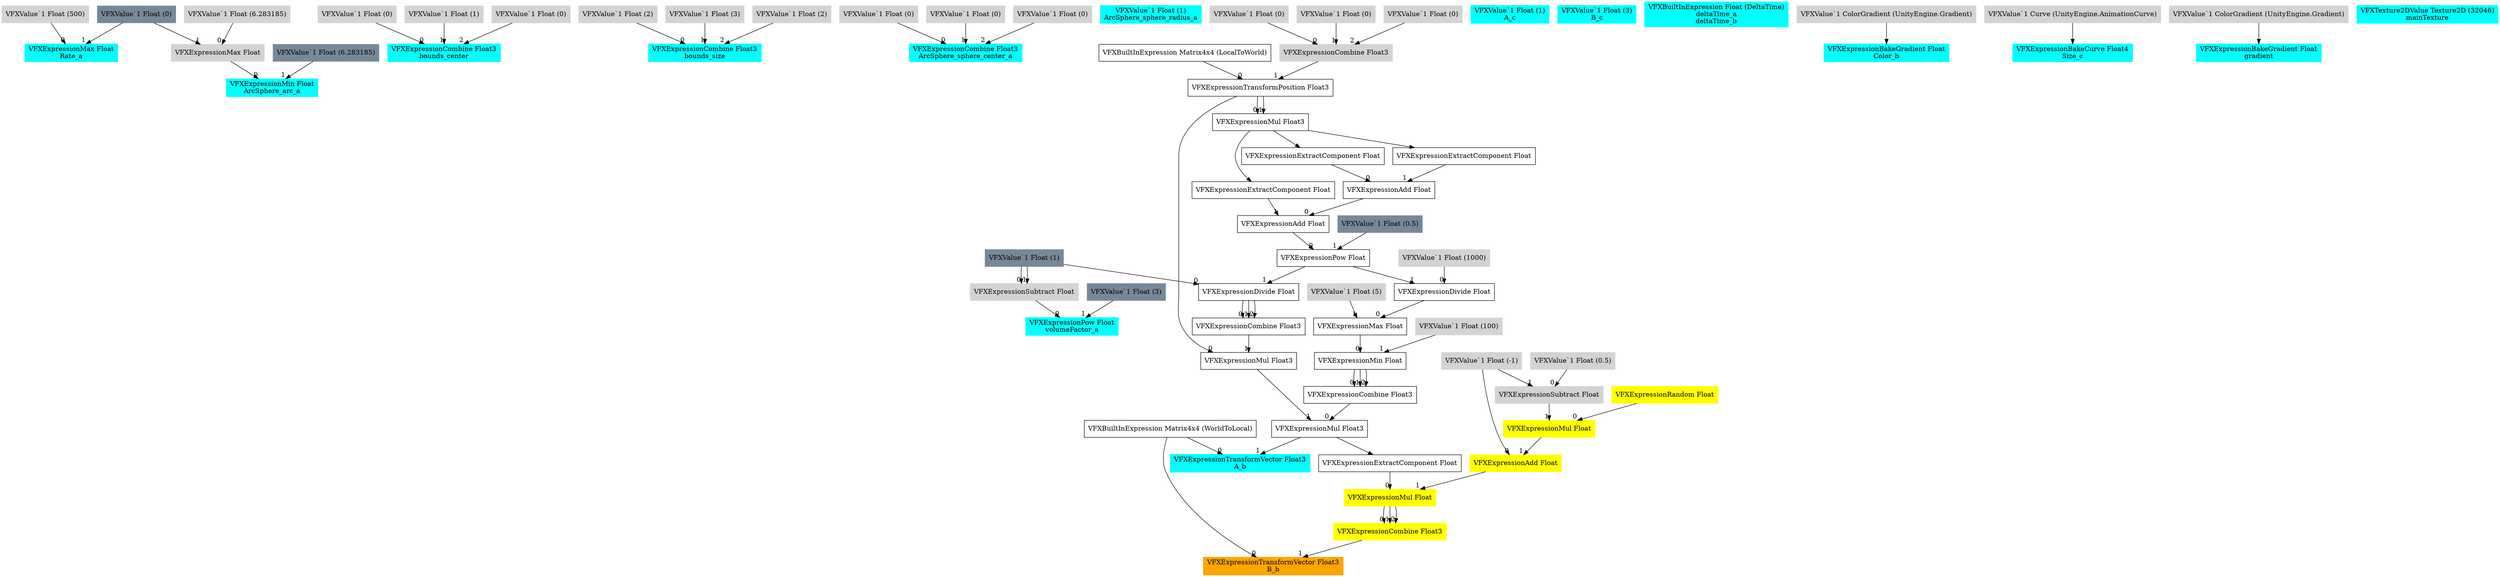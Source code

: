digraph G {
node0 [shape="box" color="cyan" style="filled" label="VFXExpressionMax Float
Rate_a"]
node1 [shape="box" color="lightgray" style="filled" label="VFXValue`1 Float (500)"]
node2 [shape="box" color="lightslategray" style="filled" label="VFXValue`1 Float (0)"]
node3 [shape="box" color="cyan" style="filled" label="VFXExpressionCombine Float3
bounds_center"]
node4 [shape="box" color="lightgray" style="filled" label="VFXValue`1 Float (0)"]
node5 [shape="box" color="lightgray" style="filled" label="VFXValue`1 Float (1)"]
node6 [shape="box" color="lightgray" style="filled" label="VFXValue`1 Float (0)"]
node7 [shape="box" color="cyan" style="filled" label="VFXExpressionCombine Float3
bounds_size"]
node8 [shape="box" color="lightgray" style="filled" label="VFXValue`1 Float (2)"]
node9 [shape="box" color="lightgray" style="filled" label="VFXValue`1 Float (3)"]
node10 [shape="box" color="lightgray" style="filled" label="VFXValue`1 Float (2)"]
node11 [shape="box" color="cyan" style="filled" label="VFXExpressionCombine Float3
ArcSphere_sphere_center_a"]
node12 [shape="box" color="lightgray" style="filled" label="VFXValue`1 Float (0)"]
node13 [shape="box" color="lightgray" style="filled" label="VFXValue`1 Float (0)"]
node14 [shape="box" color="lightgray" style="filled" label="VFXValue`1 Float (0)"]
node15 [shape="box" color="cyan" style="filled" label="VFXValue`1 Float (1)
ArcSphere_sphere_radius_a"]
node16 [shape="box" color="cyan" style="filled" label="VFXExpressionMin Float
ArcSphere_arc_a"]
node17 [shape="box" color="lightgray" style="filled" label="VFXExpressionMax Float"]
node18 [shape="box" color="lightgray" style="filled" label="VFXValue`1 Float (6.283185)"]
node19 [shape="box" color="lightslategray" style="filled" label="VFXValue`1 Float (6.283185)"]
node20 [shape="box" color="cyan" style="filled" label="VFXExpressionPow Float
volumeFactor_a"]
node21 [shape="box" color="lightgray" style="filled" label="VFXExpressionSubtract Float"]
node22 [shape="box" color="lightslategray" style="filled" label="VFXValue`1 Float (1)"]
node23 [shape="box" color="lightslategray" style="filled" label="VFXValue`1 Float (3)"]
node24 [shape="box" color="cyan" style="filled" label="VFXExpressionTransformVector Float3
A_b"]
node25 [shape="box" label="VFXBuiltInExpression Matrix4x4 (WorldToLocal)"]
node26 [shape="box" label="VFXExpressionMul Float3"]
node27 [shape="box" label="VFXExpressionCombine Float3"]
node28 [shape="box" label="VFXExpressionMin Float"]
node29 [shape="box" label="VFXExpressionMax Float"]
node30 [shape="box" label="VFXExpressionDivide Float"]
node31 [shape="box" color="lightgray" style="filled" label="VFXValue`1 Float (1000)"]
node32 [shape="box" label="VFXExpressionPow Float"]
node33 [shape="box" label="VFXExpressionAdd Float"]
node34 [shape="box" label="VFXExpressionAdd Float"]
node35 [shape="box" label="VFXExpressionExtractComponent Float"]
node36 [shape="box" label="VFXExpressionMul Float3"]
node37 [shape="box" label="VFXExpressionTransformPosition Float3"]
node38 [shape="box" label="VFXBuiltInExpression Matrix4x4 (LocalToWorld)"]
node39 [shape="box" color="lightgray" style="filled" label="VFXExpressionCombine Float3"]
node40 [shape="box" color="lightgray" style="filled" label="VFXValue`1 Float (0)"]
node41 [shape="box" color="lightgray" style="filled" label="VFXValue`1 Float (0)"]
node42 [shape="box" color="lightgray" style="filled" label="VFXValue`1 Float (0)"]
node43 [shape="box" label="VFXExpressionExtractComponent Float"]
node44 [shape="box" label="VFXExpressionExtractComponent Float"]
node45 [shape="box" color="lightslategray" style="filled" label="VFXValue`1 Float (0.5)"]
node46 [shape="box" color="lightgray" style="filled" label="VFXValue`1 Float (5)"]
node47 [shape="box" color="lightgray" style="filled" label="VFXValue`1 Float (100)"]
node48 [shape="box" label="VFXExpressionMul Float3"]
node49 [shape="box" label="VFXExpressionCombine Float3"]
node50 [shape="box" label="VFXExpressionDivide Float"]
node51 [shape="box" color="orange" style="filled" label="VFXExpressionTransformVector Float3
B_b"]
node52 [shape="box" color="yellow" style="filled" label="VFXExpressionCombine Float3"]
node53 [shape="box" color="yellow" style="filled" label="VFXExpressionMul Float"]
node54 [shape="box" label="VFXExpressionExtractComponent Float"]
node55 [shape="box" color="yellow" style="filled" label="VFXExpressionAdd Float"]
node56 [shape="box" color="lightgray" style="filled" label="VFXValue`1 Float (-1)"]
node57 [shape="box" color="yellow" style="filled" label="VFXExpressionMul Float"]
node58 [shape="box" color="yellow" style="filled" label="VFXExpressionRandom Float"]
node59 [shape="box" color="lightgray" style="filled" label="VFXExpressionSubtract Float"]
node60 [shape="box" color="lightgray" style="filled" label="VFXValue`1 Float (0.5)"]
node61 [shape="box" color="cyan" style="filled" label="VFXValue`1 Float (1)
A_c"]
node62 [shape="box" color="cyan" style="filled" label="VFXValue`1 Float (3)
B_c"]
node63 [shape="box" color="cyan" style="filled" label="VFXBuiltInExpression Float (DeltaTime)
deltaTime_a
deltaTime_b"]
node64 [shape="box" color="cyan" style="filled" label="VFXExpressionBakeGradient Float
Color_b"]
node65 [shape="box" color="lightgray" style="filled" label="VFXValue`1 ColorGradient (UnityEngine.Gradient)"]
node66 [shape="box" color="cyan" style="filled" label="VFXExpressionBakeCurve Float4
Size_c"]
node67 [shape="box" color="lightgray" style="filled" label="VFXValue`1 Curve (UnityEngine.AnimationCurve)"]
node68 [shape="box" color="cyan" style="filled" label="VFXExpressionBakeGradient Float
gradient"]
node69 [shape="box" color="lightgray" style="filled" label="VFXValue`1 ColorGradient (UnityEngine.Gradient)"]
node70 [shape="box" color="cyan" style="filled" label="VFXTexture2DValue Texture2D (32046)
mainTexture"]
node1 -> node0 [headlabel="0"]
node2 -> node0 [headlabel="1"]
node4 -> node3 [headlabel="0"]
node5 -> node3 [headlabel="1"]
node6 -> node3 [headlabel="2"]
node8 -> node7 [headlabel="0"]
node9 -> node7 [headlabel="1"]
node10 -> node7 [headlabel="2"]
node12 -> node11 [headlabel="0"]
node13 -> node11 [headlabel="1"]
node14 -> node11 [headlabel="2"]
node17 -> node16 [headlabel="0"]
node19 -> node16 [headlabel="1"]
node18 -> node17 [headlabel="0"]
node2 -> node17 [headlabel="1"]
node21 -> node20 [headlabel="0"]
node23 -> node20 [headlabel="1"]
node22 -> node21 [headlabel="0"]
node22 -> node21 [headlabel="1"]
node25 -> node24 [headlabel="0"]
node26 -> node24 [headlabel="1"]
node27 -> node26 [headlabel="0"]
node48 -> node26 [headlabel="1"]
node28 -> node27 [headlabel="0"]
node28 -> node27 [headlabel="1"]
node28 -> node27 [headlabel="2"]
node29 -> node28 [headlabel="0"]
node47 -> node28 [headlabel="1"]
node30 -> node29 [headlabel="0"]
node46 -> node29 [headlabel="1"]
node31 -> node30 [headlabel="0"]
node32 -> node30 [headlabel="1"]
node33 -> node32 [headlabel="0"]
node45 -> node32 [headlabel="1"]
node34 -> node33 [headlabel="0"]
node44 -> node33 [headlabel="1"]
node35 -> node34 [headlabel="0"]
node43 -> node34 [headlabel="1"]
node36 -> node35 
node37 -> node36 [headlabel="0"]
node37 -> node36 [headlabel="1"]
node38 -> node37 [headlabel="0"]
node39 -> node37 [headlabel="1"]
node40 -> node39 [headlabel="0"]
node41 -> node39 [headlabel="1"]
node42 -> node39 [headlabel="2"]
node36 -> node43 
node36 -> node44 
node37 -> node48 [headlabel="0"]
node49 -> node48 [headlabel="1"]
node50 -> node49 [headlabel="0"]
node50 -> node49 [headlabel="1"]
node50 -> node49 [headlabel="2"]
node22 -> node50 [headlabel="0"]
node32 -> node50 [headlabel="1"]
node25 -> node51 [headlabel="0"]
node52 -> node51 [headlabel="1"]
node53 -> node52 [headlabel="0"]
node53 -> node52 [headlabel="1"]
node53 -> node52 [headlabel="2"]
node54 -> node53 [headlabel="0"]
node55 -> node53 [headlabel="1"]
node26 -> node54 
node56 -> node55 [headlabel="0"]
node57 -> node55 [headlabel="1"]
node58 -> node57 [headlabel="0"]
node59 -> node57 [headlabel="1"]
node60 -> node59 [headlabel="0"]
node56 -> node59 [headlabel="1"]
node65 -> node64 
node67 -> node66 
node69 -> node68 
}

